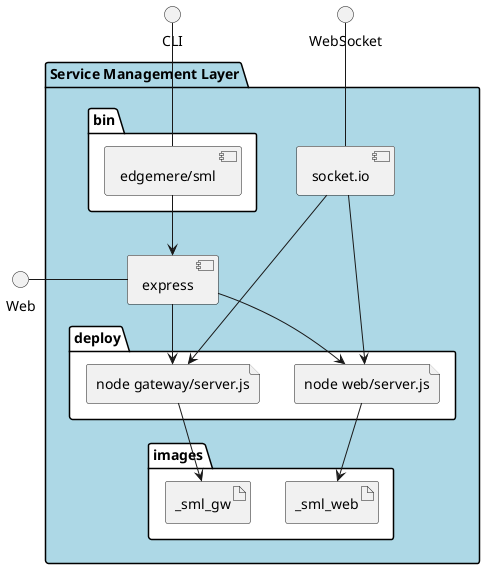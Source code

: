 @startuml
  interface CLI
  interface Web
  interface WebSocket
package "Service Management Layer" #lightblue {
  component express as REST
  component socket.io as socket
  folder bin #ffffff {
    component "edgemere/sml" as binName
  }
  binName --> REST

  folder deploy #ffffff {
  
    file "node web/server.js" as web_container
    REST --> web_container
    socket ---> web_container
  
    file "node gateway/server.js" as gateway_container
    REST --> gateway_container
    socket ---> gateway_container
  
  }
  folder images #ffffff {
  
      artifact _sml_web
      web_container --> _sml_web
    
      artifact _sml_gw
      gateway_container --> _sml_gw
    
  }
}
CLI -- binName
Web - REST
WebSocket -- socket

@enduml
